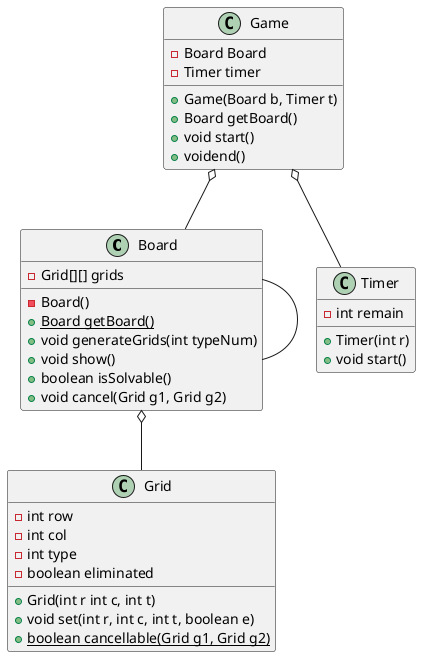 @startuml
Board o-- Grid
Board -- Board
class Board {
    - Grid[][] grids
    - Board()
    + {static} Board getBoard()
    + void generateGrids(int typeNum)
    + void show()
    + boolean isSolvable()
    + void cancel(Grid g1, Grid g2)
}

class Grid {
    - int row
    - int col
    - int type
    - boolean eliminated
    + Grid(int r int c, int t)
    + void set(int r, int c, int t, boolean e)
    + {static} boolean cancellable(Grid g1, Grid g2)
}

Game o-- Board
Game o-- Timer

class Game {
    - Board Board
    - Timer timer
    + Game(Board b, Timer t)
    + Board getBoard()
    + void start()
    + voidend()
}
class Timer {
    - int remain
    + Timer(int r)
    + void start()
}
@enduml